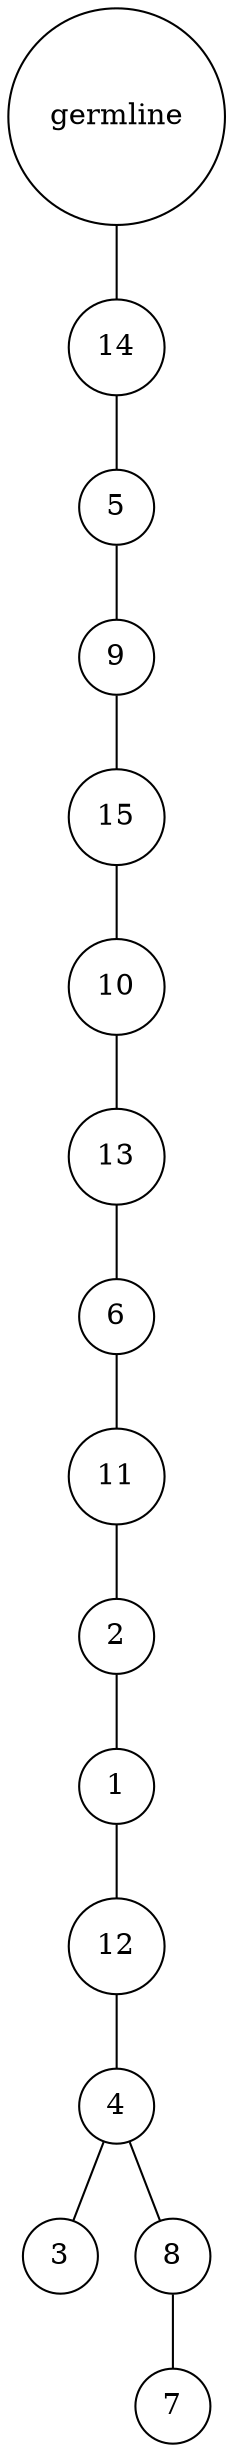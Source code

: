 graph {
	rankdir=UD;
	splines=line;
	node [shape=circle]
	"0x7f34964baee0" [label="germline"];
	"0x7f34964baf10" [label="14"];
	"0x7f34964baee0" -- "0x7f34964baf10" ;
	"0x7f34964baf40" [label="5"];
	"0x7f34964baf10" -- "0x7f34964baf40" ;
	"0x7f34964baf70" [label="9"];
	"0x7f34964baf40" -- "0x7f34964baf70" ;
	"0x7f34964bafa0" [label="15"];
	"0x7f34964baf70" -- "0x7f34964bafa0" ;
	"0x7f34964bafd0" [label="10"];
	"0x7f34964bafa0" -- "0x7f34964bafd0" ;
	"0x7f34c10c7040" [label="13"];
	"0x7f34964bafd0" -- "0x7f34c10c7040" ;
	"0x7f34c10c7070" [label="6"];
	"0x7f34c10c7040" -- "0x7f34c10c7070" ;
	"0x7f34c10c70a0" [label="11"];
	"0x7f34c10c7070" -- "0x7f34c10c70a0" ;
	"0x7f34c10c70d0" [label="2"];
	"0x7f34c10c70a0" -- "0x7f34c10c70d0" ;
	"0x7f34c10c7100" [label="1"];
	"0x7f34c10c70d0" -- "0x7f34c10c7100" ;
	"0x7f34c10c7130" [label="12"];
	"0x7f34c10c7100" -- "0x7f34c10c7130" ;
	"0x7f34c10c7160" [label="4"];
	"0x7f34c10c7130" -- "0x7f34c10c7160" ;
	"0x7f34c10c7190" [label="3"];
	"0x7f34c10c7160" -- "0x7f34c10c7190" ;
	"0x7f34c10c71c0" [label="8"];
	"0x7f34c10c7160" -- "0x7f34c10c71c0" ;
	"0x7f34c10c71f0" [label="7"];
	"0x7f34c10c71c0" -- "0x7f34c10c71f0" ;
}
